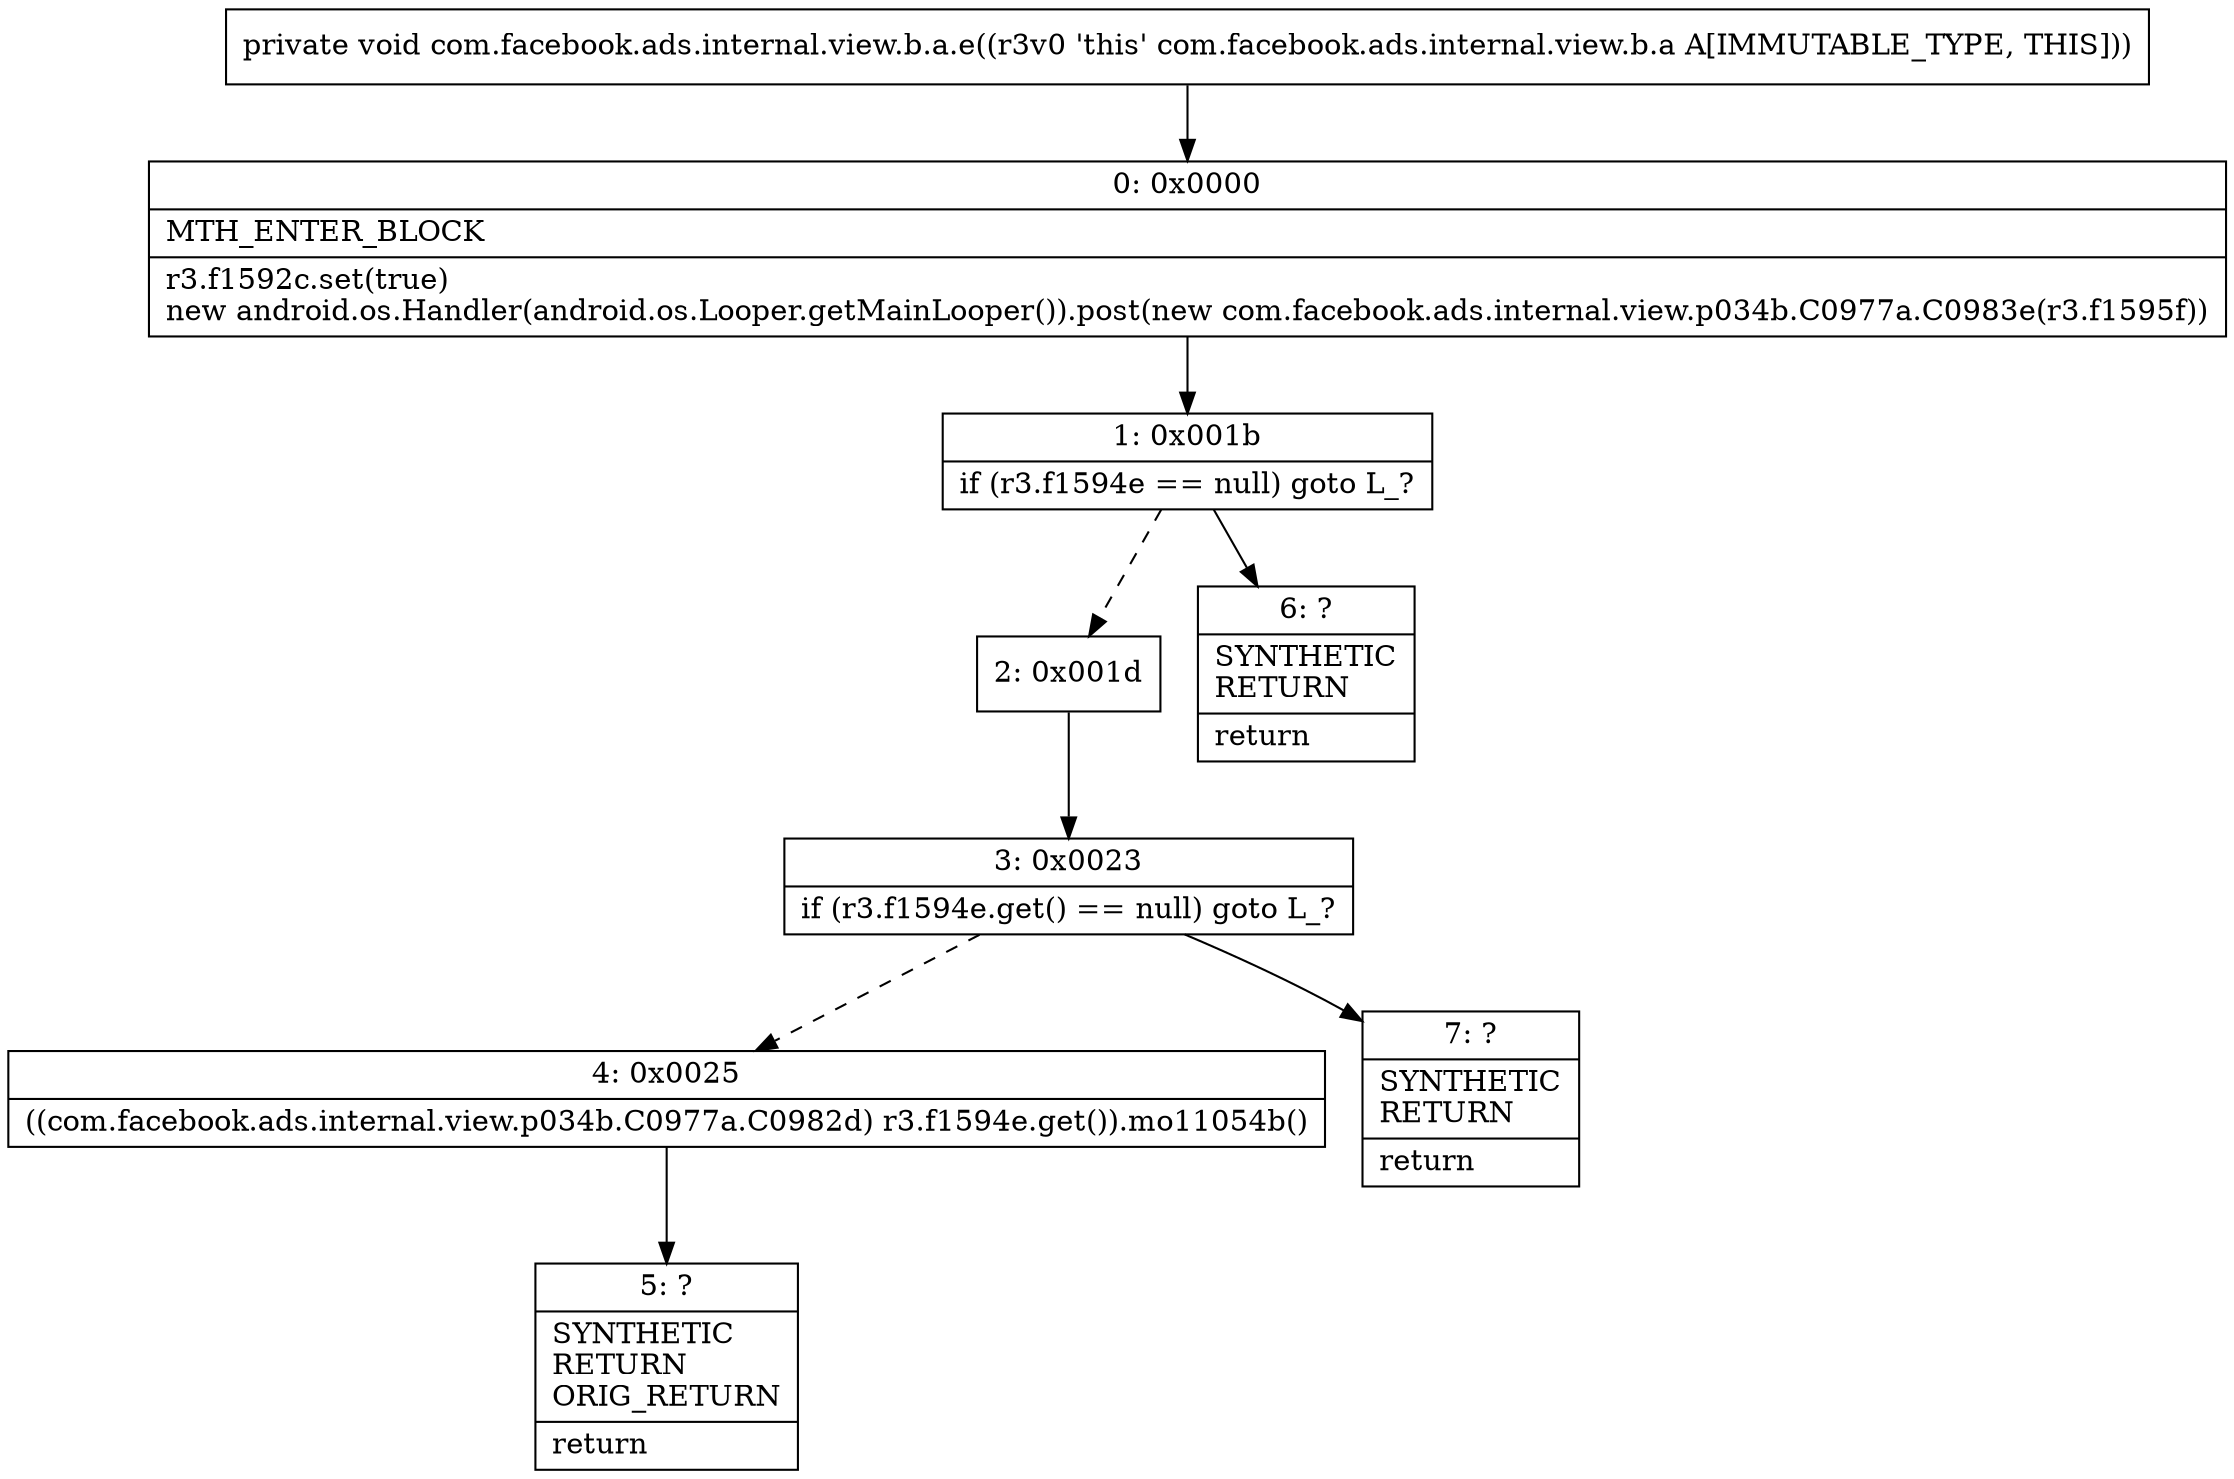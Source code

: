 digraph "CFG forcom.facebook.ads.internal.view.b.a.e()V" {
Node_0 [shape=record,label="{0\:\ 0x0000|MTH_ENTER_BLOCK\l|r3.f1592c.set(true)\lnew android.os.Handler(android.os.Looper.getMainLooper()).post(new com.facebook.ads.internal.view.p034b.C0977a.C0983e(r3.f1595f))\l}"];
Node_1 [shape=record,label="{1\:\ 0x001b|if (r3.f1594e == null) goto L_?\l}"];
Node_2 [shape=record,label="{2\:\ 0x001d}"];
Node_3 [shape=record,label="{3\:\ 0x0023|if (r3.f1594e.get() == null) goto L_?\l}"];
Node_4 [shape=record,label="{4\:\ 0x0025|((com.facebook.ads.internal.view.p034b.C0977a.C0982d) r3.f1594e.get()).mo11054b()\l}"];
Node_5 [shape=record,label="{5\:\ ?|SYNTHETIC\lRETURN\lORIG_RETURN\l|return\l}"];
Node_6 [shape=record,label="{6\:\ ?|SYNTHETIC\lRETURN\l|return\l}"];
Node_7 [shape=record,label="{7\:\ ?|SYNTHETIC\lRETURN\l|return\l}"];
MethodNode[shape=record,label="{private void com.facebook.ads.internal.view.b.a.e((r3v0 'this' com.facebook.ads.internal.view.b.a A[IMMUTABLE_TYPE, THIS])) }"];
MethodNode -> Node_0;
Node_0 -> Node_1;
Node_1 -> Node_2[style=dashed];
Node_1 -> Node_6;
Node_2 -> Node_3;
Node_3 -> Node_4[style=dashed];
Node_3 -> Node_7;
Node_4 -> Node_5;
}


